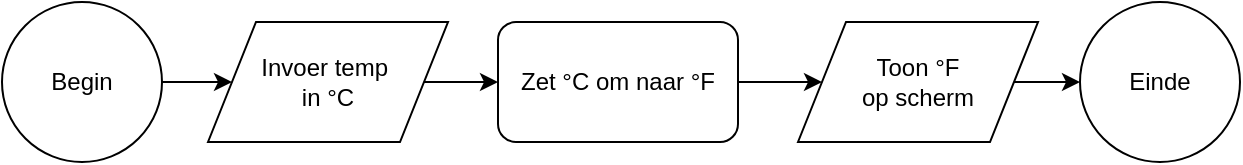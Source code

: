 <mxfile version="13.3.5" type="device"><diagram id="6S01z2zXc5vA281TbLHa" name="Page-1"><mxGraphModel dx="1186" dy="875" grid="0" gridSize="10" guides="1" tooltips="1" connect="1" arrows="1" fold="1" page="1" pageScale="1" pageWidth="827" pageHeight="1169" math="0" shadow="0"><root><mxCell id="0"/><mxCell id="1" parent="0"/><mxCell id="IzmPeJXwmLC9MOjnK7KJ-7" value="" style="edgeStyle=orthogonalEdgeStyle;rounded=0;orthogonalLoop=1;jettySize=auto;html=1;" parent="1" source="IzmPeJXwmLC9MOjnK7KJ-1" target="IzmPeJXwmLC9MOjnK7KJ-2" edge="1"><mxGeometry relative="1" as="geometry"/></mxCell><mxCell id="IzmPeJXwmLC9MOjnK7KJ-1" value="Begin" style="ellipse;whiteSpace=wrap;html=1;aspect=fixed;" parent="1" vertex="1"><mxGeometry x="18" y="23" width="80" height="80" as="geometry"/></mxCell><mxCell id="IzmPeJXwmLC9MOjnK7KJ-8" value="" style="edgeStyle=orthogonalEdgeStyle;rounded=0;orthogonalLoop=1;jettySize=auto;html=1;" parent="1" source="IzmPeJXwmLC9MOjnK7KJ-2" target="IzmPeJXwmLC9MOjnK7KJ-4" edge="1"><mxGeometry relative="1" as="geometry"/></mxCell><mxCell id="IzmPeJXwmLC9MOjnK7KJ-2" value="Invoer temp&amp;nbsp;&lt;br&gt;in&amp;nbsp;&lt;span class=&quot;ILfuVd&quot;&gt;°&lt;/span&gt;C" style="shape=parallelogram;perimeter=parallelogramPerimeter;whiteSpace=wrap;html=1;" parent="1" vertex="1"><mxGeometry x="121" y="33" width="120" height="60" as="geometry"/></mxCell><mxCell id="IzmPeJXwmLC9MOjnK7KJ-9" value="" style="edgeStyle=orthogonalEdgeStyle;rounded=0;orthogonalLoop=1;jettySize=auto;html=1;" parent="1" source="IzmPeJXwmLC9MOjnK7KJ-4" target="IzmPeJXwmLC9MOjnK7KJ-5" edge="1"><mxGeometry relative="1" as="geometry"/></mxCell><mxCell id="IzmPeJXwmLC9MOjnK7KJ-4" value="Zet&amp;nbsp;&lt;span class=&quot;ILfuVd&quot;&gt;°&lt;/span&gt;C om naar&amp;nbsp;&lt;span class=&quot;ILfuVd&quot;&gt;°F&lt;/span&gt;" style="rounded=1;whiteSpace=wrap;html=1;" parent="1" vertex="1"><mxGeometry x="266" y="33" width="120" height="60" as="geometry"/></mxCell><mxCell id="IzmPeJXwmLC9MOjnK7KJ-10" value="" style="edgeStyle=orthogonalEdgeStyle;rounded=0;orthogonalLoop=1;jettySize=auto;html=1;" parent="1" source="IzmPeJXwmLC9MOjnK7KJ-5" target="IzmPeJXwmLC9MOjnK7KJ-6" edge="1"><mxGeometry relative="1" as="geometry"/></mxCell><mxCell id="IzmPeJXwmLC9MOjnK7KJ-5" value="Toon&amp;nbsp;&lt;span class=&quot;ILfuVd&quot;&gt;°&lt;/span&gt;F &lt;br&gt;op scherm" style="shape=parallelogram;perimeter=parallelogramPerimeter;whiteSpace=wrap;html=1;" parent="1" vertex="1"><mxGeometry x="416" y="33" width="120" height="60" as="geometry"/></mxCell><mxCell id="IzmPeJXwmLC9MOjnK7KJ-6" value="Einde" style="ellipse;whiteSpace=wrap;html=1;aspect=fixed;" parent="1" vertex="1"><mxGeometry x="557" y="23" width="80" height="80" as="geometry"/></mxCell></root></mxGraphModel></diagram></mxfile>